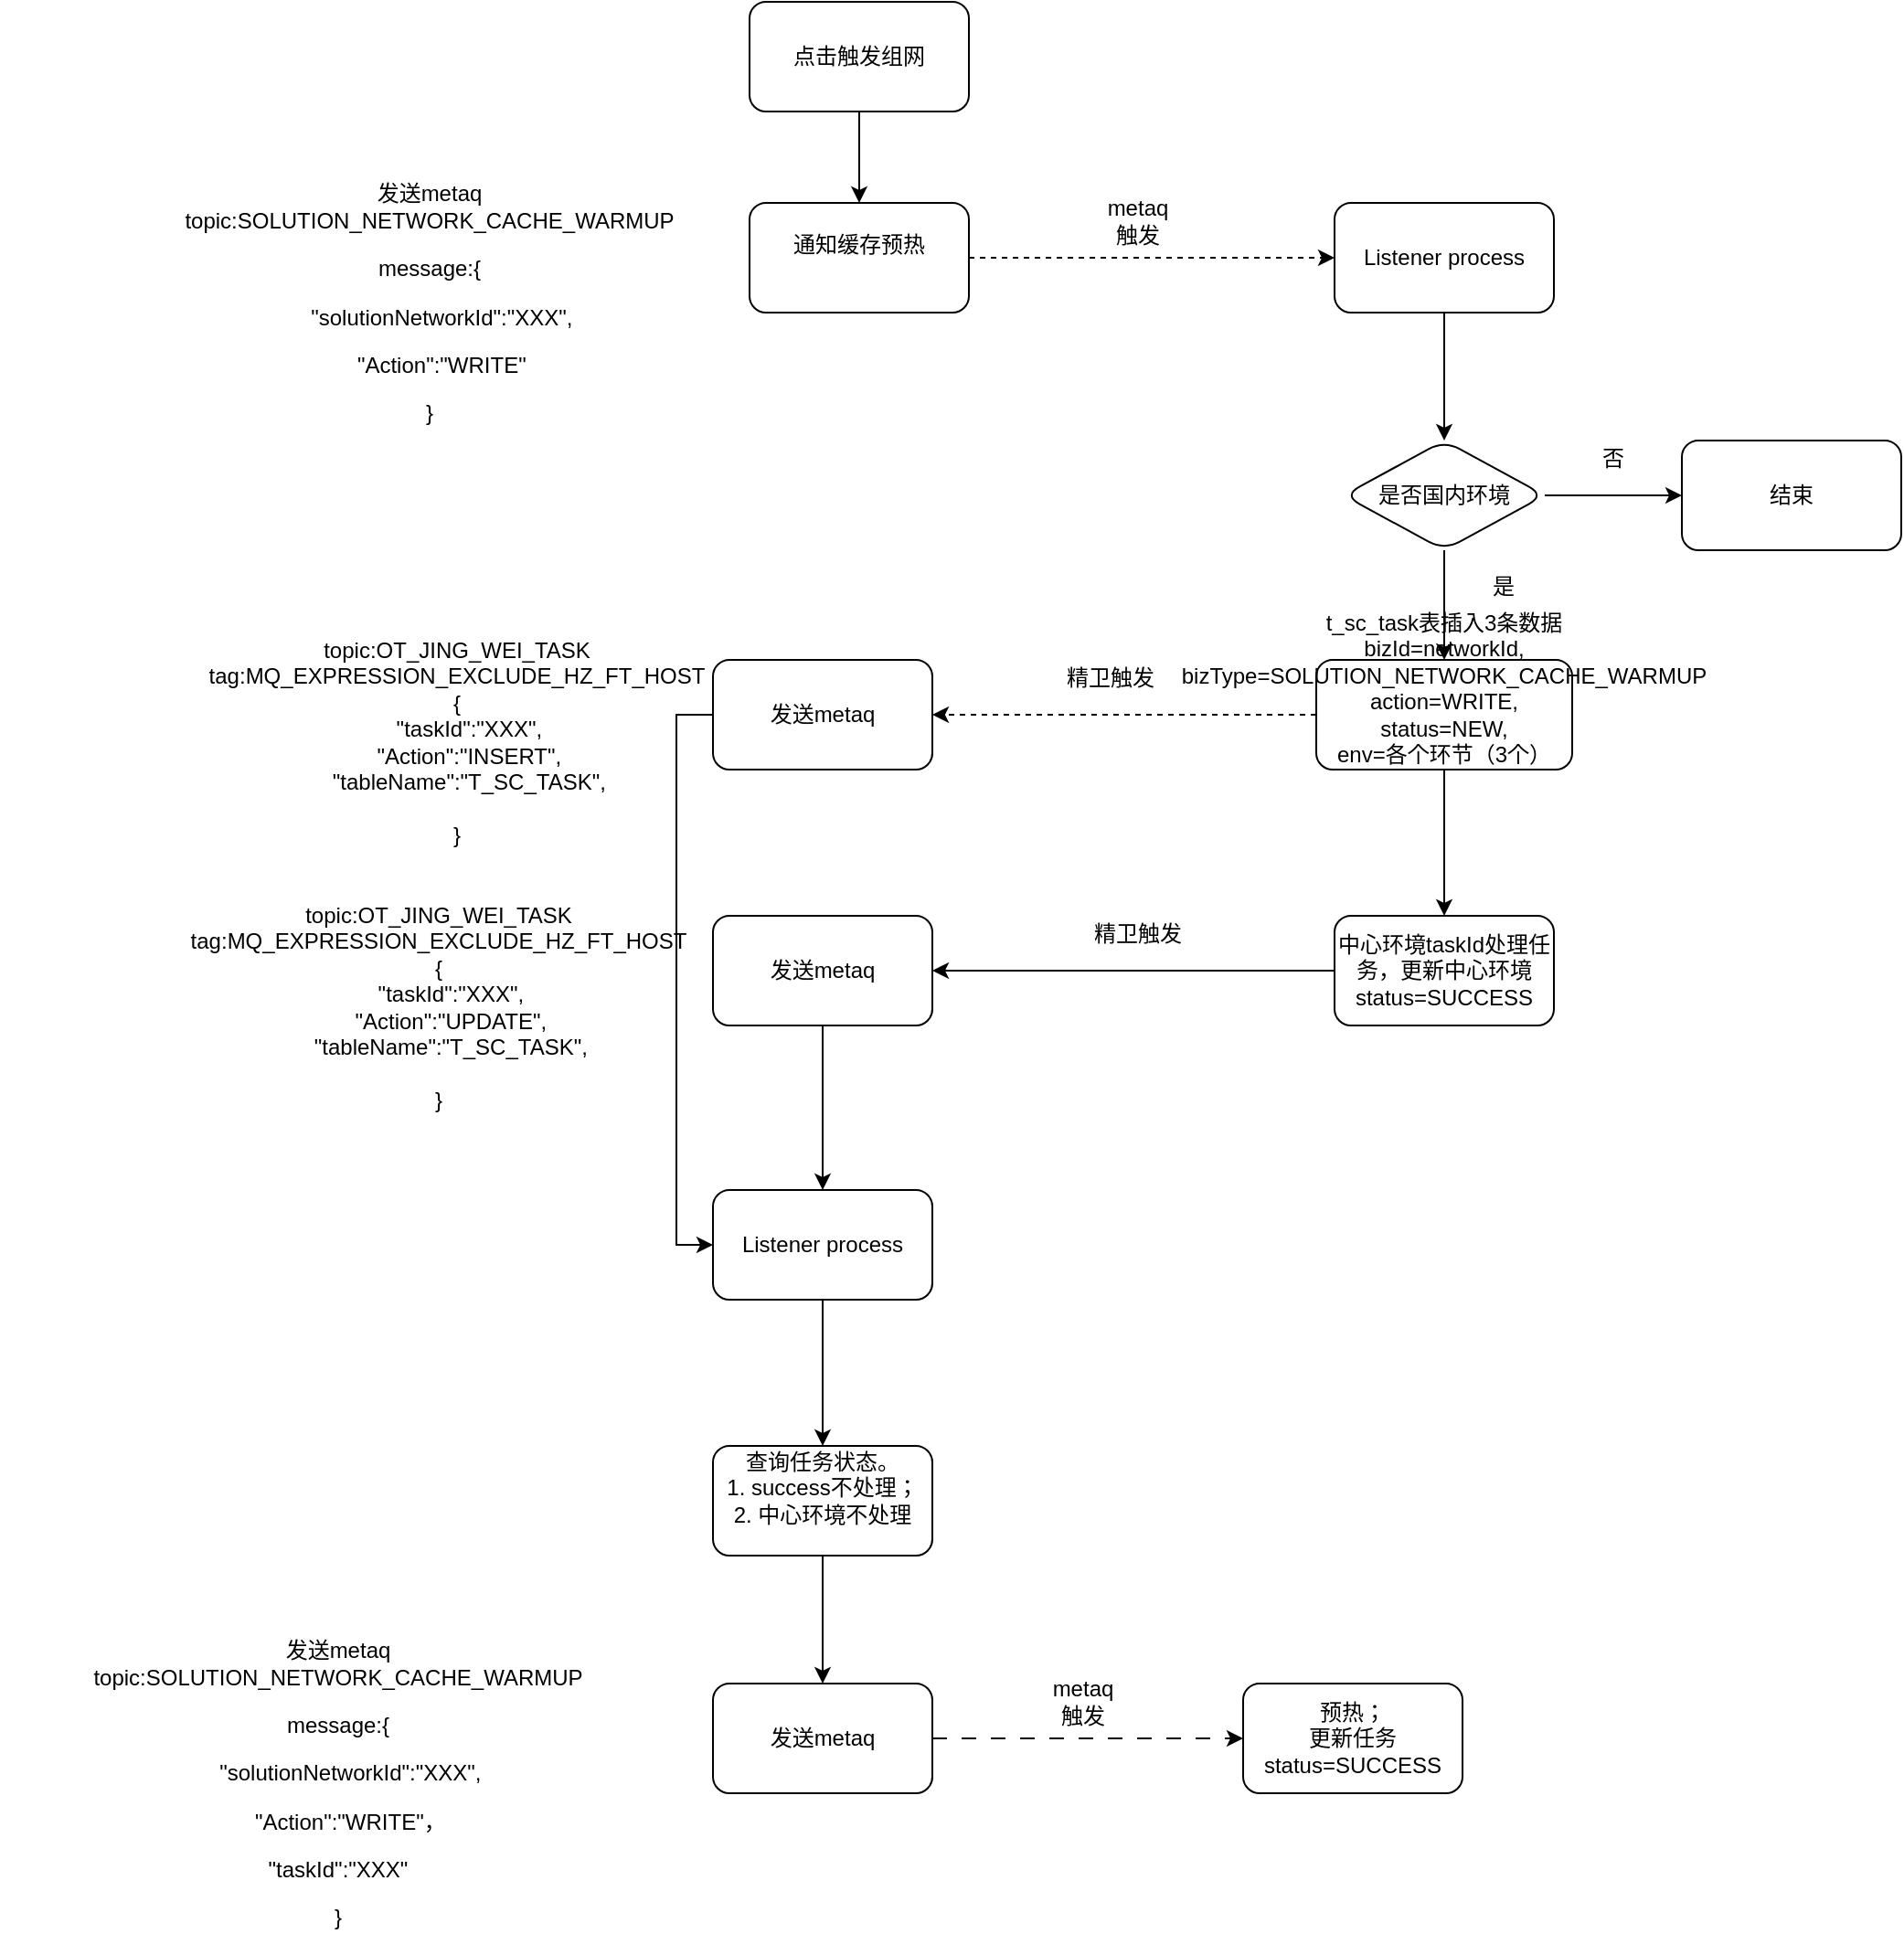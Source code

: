 <mxfile version="24.3.1" type="github">
  <diagram name="第 1 页" id="G-CQsra3cPjCaxEHZSTz">
    <mxGraphModel dx="2133" dy="701" grid="1" gridSize="10" guides="1" tooltips="1" connect="1" arrows="1" fold="1" page="1" pageScale="1" pageWidth="827" pageHeight="1169" math="0" shadow="0">
      <root>
        <mxCell id="0" />
        <mxCell id="1" parent="0" />
        <mxCell id="0cUZzgsIoBfnd9MZqFwn-6" style="edgeStyle=orthogonalEdgeStyle;rounded=0;orthogonalLoop=1;jettySize=auto;html=1;exitX=1;exitY=0.5;exitDx=0;exitDy=0;dashed=1;" edge="1" parent="1" source="0cUZzgsIoBfnd9MZqFwn-1" target="0cUZzgsIoBfnd9MZqFwn-5">
          <mxGeometry relative="1" as="geometry" />
        </mxCell>
        <mxCell id="0cUZzgsIoBfnd9MZqFwn-1" value="通知缓存预热&lt;div&gt;&lt;br&gt;&lt;/div&gt;" style="rounded=1;whiteSpace=wrap;html=1;fillColor=none;" vertex="1" parent="1">
          <mxGeometry x="180" y="160" width="120" height="60" as="geometry" />
        </mxCell>
        <mxCell id="0cUZzgsIoBfnd9MZqFwn-3" style="edgeStyle=orthogonalEdgeStyle;rounded=0;orthogonalLoop=1;jettySize=auto;html=1;exitX=0.5;exitY=1;exitDx=0;exitDy=0;entryX=0.5;entryY=0;entryDx=0;entryDy=0;" edge="1" parent="1" source="0cUZzgsIoBfnd9MZqFwn-2" target="0cUZzgsIoBfnd9MZqFwn-1">
          <mxGeometry relative="1" as="geometry" />
        </mxCell>
        <mxCell id="0cUZzgsIoBfnd9MZqFwn-2" value="点击触发组网" style="rounded=1;whiteSpace=wrap;html=1;fillColor=none;" vertex="1" parent="1">
          <mxGeometry x="180" y="50" width="120" height="60" as="geometry" />
        </mxCell>
        <mxCell id="0cUZzgsIoBfnd9MZqFwn-4" value="&lt;p&gt;发送metaq&lt;br&gt;topic:SOLUTION_NETWORK_CACHE_WARMUP&lt;/p&gt;&lt;p&gt;message:&lt;span style=&quot;background-color: initial;&quot;&gt;{&lt;/span&gt;&lt;/p&gt;&lt;p&gt;&amp;nbsp; &amp;nbsp; &quot;solutionNetworkId&quot;:&quot;XXX&quot;,&lt;/p&gt;&lt;p&gt;&amp;nbsp; &amp;nbsp; &quot;Action&quot;:&quot;WRITE&quot;&lt;/p&gt;&lt;p&gt;}&lt;/p&gt;" style="text;html=1;align=center;verticalAlign=middle;whiteSpace=wrap;rounded=0;" vertex="1" parent="1">
          <mxGeometry x="-180" y="140" width="370" height="150" as="geometry" />
        </mxCell>
        <mxCell id="0cUZzgsIoBfnd9MZqFwn-9" value="" style="edgeStyle=orthogonalEdgeStyle;rounded=0;orthogonalLoop=1;jettySize=auto;html=1;" edge="1" parent="1" source="0cUZzgsIoBfnd9MZqFwn-5" target="0cUZzgsIoBfnd9MZqFwn-8">
          <mxGeometry relative="1" as="geometry" />
        </mxCell>
        <mxCell id="0cUZzgsIoBfnd9MZqFwn-5" value="Listener process" style="rounded=1;whiteSpace=wrap;html=1;fillColor=none;" vertex="1" parent="1">
          <mxGeometry x="500" y="160" width="120" height="60" as="geometry" />
        </mxCell>
        <mxCell id="0cUZzgsIoBfnd9MZqFwn-7" value="否" style="text;html=1;align=center;verticalAlign=middle;whiteSpace=wrap;rounded=0;" vertex="1" parent="1">
          <mxGeometry x="630" y="290" width="45" height="20" as="geometry" />
        </mxCell>
        <mxCell id="0cUZzgsIoBfnd9MZqFwn-11" value="" style="edgeStyle=orthogonalEdgeStyle;rounded=0;orthogonalLoop=1;jettySize=auto;html=1;" edge="1" parent="1" source="0cUZzgsIoBfnd9MZqFwn-8" target="0cUZzgsIoBfnd9MZqFwn-10">
          <mxGeometry relative="1" as="geometry" />
        </mxCell>
        <mxCell id="0cUZzgsIoBfnd9MZqFwn-15" style="edgeStyle=orthogonalEdgeStyle;rounded=0;orthogonalLoop=1;jettySize=auto;html=1;exitX=0.5;exitY=1;exitDx=0;exitDy=0;entryX=0.5;entryY=0;entryDx=0;entryDy=0;" edge="1" parent="1" source="0cUZzgsIoBfnd9MZqFwn-8" target="0cUZzgsIoBfnd9MZqFwn-14">
          <mxGeometry relative="1" as="geometry" />
        </mxCell>
        <mxCell id="0cUZzgsIoBfnd9MZqFwn-8" value="是否国内环境" style="rhombus;whiteSpace=wrap;html=1;fillColor=none;rounded=1;" vertex="1" parent="1">
          <mxGeometry x="505" y="290" width="110" height="60" as="geometry" />
        </mxCell>
        <mxCell id="0cUZzgsIoBfnd9MZqFwn-10" value="结束" style="whiteSpace=wrap;html=1;fillColor=none;rounded=1;" vertex="1" parent="1">
          <mxGeometry x="690" y="290" width="120" height="60" as="geometry" />
        </mxCell>
        <mxCell id="0cUZzgsIoBfnd9MZqFwn-13" value="是" style="text;html=1;align=center;verticalAlign=middle;whiteSpace=wrap;rounded=0;" vertex="1" parent="1">
          <mxGeometry x="570" y="360" width="45" height="20" as="geometry" />
        </mxCell>
        <mxCell id="0cUZzgsIoBfnd9MZqFwn-17" value="" style="edgeStyle=orthogonalEdgeStyle;rounded=0;orthogonalLoop=1;jettySize=auto;html=1;" edge="1" parent="1" source="0cUZzgsIoBfnd9MZqFwn-14" target="0cUZzgsIoBfnd9MZqFwn-16">
          <mxGeometry relative="1" as="geometry" />
        </mxCell>
        <mxCell id="0cUZzgsIoBfnd9MZqFwn-20" style="edgeStyle=orthogonalEdgeStyle;rounded=0;orthogonalLoop=1;jettySize=auto;html=1;exitX=0;exitY=0.5;exitDx=0;exitDy=0;entryX=1;entryY=0.5;entryDx=0;entryDy=0;dashed=1;" edge="1" parent="1" source="0cUZzgsIoBfnd9MZqFwn-14" target="0cUZzgsIoBfnd9MZqFwn-18">
          <mxGeometry relative="1" as="geometry" />
        </mxCell>
        <mxCell id="0cUZzgsIoBfnd9MZqFwn-14" value="&lt;div&gt;t_sc_task表插入3条数据&lt;br&gt;&lt;/div&gt;&lt;div&gt;bizId=networkId,&lt;/div&gt;&lt;div&gt;bizType=SOLUTION_NETWORK_CACHE_WARMUP&lt;/div&gt;&lt;div&gt;action=WRITE,&lt;/div&gt;&lt;div&gt;status=NEW,&lt;/div&gt;&lt;div&gt;env=各个环节（3个）&lt;/div&gt;&lt;div&gt;&lt;br&gt;&lt;/div&gt;&lt;div&gt;&lt;br&gt;&lt;/div&gt;" style="rounded=1;whiteSpace=wrap;html=1;fillColor=none;" vertex="1" parent="1">
          <mxGeometry x="490" y="410" width="140" height="60" as="geometry" />
        </mxCell>
        <mxCell id="0cUZzgsIoBfnd9MZqFwn-23" style="edgeStyle=orthogonalEdgeStyle;rounded=0;orthogonalLoop=1;jettySize=auto;html=1;exitX=0;exitY=0.5;exitDx=0;exitDy=0;" edge="1" parent="1" source="0cUZzgsIoBfnd9MZqFwn-16" target="0cUZzgsIoBfnd9MZqFwn-22">
          <mxGeometry relative="1" as="geometry" />
        </mxCell>
        <mxCell id="0cUZzgsIoBfnd9MZqFwn-16" value="中心环境taskId处理任务，更新中心环境status=SUCCESS" style="whiteSpace=wrap;html=1;fillColor=none;rounded=1;" vertex="1" parent="1">
          <mxGeometry x="500" y="550" width="120" height="60" as="geometry" />
        </mxCell>
        <mxCell id="0cUZzgsIoBfnd9MZqFwn-29" style="edgeStyle=orthogonalEdgeStyle;rounded=0;orthogonalLoop=1;jettySize=auto;html=1;exitX=0;exitY=0.5;exitDx=0;exitDy=0;entryX=0;entryY=0.5;entryDx=0;entryDy=0;" edge="1" parent="1" source="0cUZzgsIoBfnd9MZqFwn-18" target="0cUZzgsIoBfnd9MZqFwn-27">
          <mxGeometry relative="1" as="geometry" />
        </mxCell>
        <mxCell id="0cUZzgsIoBfnd9MZqFwn-18" value="发送metaq" style="rounded=1;whiteSpace=wrap;html=1;fillColor=none;" vertex="1" parent="1">
          <mxGeometry x="160" y="410" width="120" height="60" as="geometry" />
        </mxCell>
        <mxCell id="0cUZzgsIoBfnd9MZqFwn-19" value="metaq 触发" style="text;html=1;align=center;verticalAlign=middle;whiteSpace=wrap;rounded=0;" vertex="1" parent="1">
          <mxGeometry x="370" y="160" width="45" height="20" as="geometry" />
        </mxCell>
        <mxCell id="0cUZzgsIoBfnd9MZqFwn-21" value="精卫触发" style="text;html=1;align=center;verticalAlign=middle;whiteSpace=wrap;rounded=0;" vertex="1" parent="1">
          <mxGeometry x="350" y="410" width="55" height="20" as="geometry" />
        </mxCell>
        <mxCell id="0cUZzgsIoBfnd9MZqFwn-30" style="edgeStyle=orthogonalEdgeStyle;rounded=0;orthogonalLoop=1;jettySize=auto;html=1;exitX=0.5;exitY=1;exitDx=0;exitDy=0;entryX=0.5;entryY=0;entryDx=0;entryDy=0;" edge="1" parent="1" source="0cUZzgsIoBfnd9MZqFwn-22" target="0cUZzgsIoBfnd9MZqFwn-27">
          <mxGeometry relative="1" as="geometry" />
        </mxCell>
        <mxCell id="0cUZzgsIoBfnd9MZqFwn-22" value="&lt;div&gt;发送metaq&lt;br&gt;&lt;/div&gt;" style="rounded=1;whiteSpace=wrap;html=1;fillColor=none;" vertex="1" parent="1">
          <mxGeometry x="160" y="550" width="120" height="60" as="geometry" />
        </mxCell>
        <mxCell id="0cUZzgsIoBfnd9MZqFwn-24" value="精卫触发" style="text;html=1;align=center;verticalAlign=middle;whiteSpace=wrap;rounded=0;" vertex="1" parent="1">
          <mxGeometry x="365" y="550" width="55" height="20" as="geometry" />
        </mxCell>
        <mxCell id="0cUZzgsIoBfnd9MZqFwn-25" value="&lt;div&gt;topic:OT_JING_WEI_TASK&lt;/div&gt;&lt;div&gt;tag:MQ_EXPRESSION_EXCLUDE_HZ_FT_HOST&lt;/div&gt;&lt;div&gt;{&lt;/div&gt;&lt;div&gt;&amp;nbsp; &amp;nbsp; &quot;taskId&quot;:&quot;XXX&quot;,&lt;/div&gt;&lt;div&gt;&amp;nbsp; &amp;nbsp; &quot;Action&quot;:&quot;INSERT&quot;,&lt;/div&gt;&lt;div&gt;&amp;nbsp; &amp;nbsp; &quot;tableName&quot;:&quot;T_SC_TASK&quot;,&lt;/div&gt;&lt;div&gt;&amp;nbsp; &amp;nbsp;&amp;nbsp;&lt;/div&gt;&lt;div&gt;}&lt;/div&gt;" style="text;html=1;align=center;verticalAlign=middle;whiteSpace=wrap;rounded=0;" vertex="1" parent="1">
          <mxGeometry x="-10" y="440" width="60" height="30" as="geometry" />
        </mxCell>
        <mxCell id="0cUZzgsIoBfnd9MZqFwn-26" value="&lt;div&gt;topic:OT_JING_WEI_TASK&lt;/div&gt;&lt;div&gt;tag:MQ_EXPRESSION_EXCLUDE_HZ_FT_HOST&lt;/div&gt;&lt;div&gt;{&lt;/div&gt;&lt;div&gt;&amp;nbsp; &amp;nbsp; &quot;taskId&quot;:&quot;XXX&quot;,&lt;/div&gt;&lt;div&gt;&amp;nbsp; &amp;nbsp; &quot;Action&quot;:&quot;UPDATE&quot;,&lt;/div&gt;&lt;div&gt;&amp;nbsp; &amp;nbsp; &quot;tableName&quot;:&quot;T_SC_TASK&quot;,&lt;/div&gt;&lt;div&gt;&amp;nbsp; &amp;nbsp;&amp;nbsp;&lt;/div&gt;&lt;div&gt;}&lt;/div&gt;" style="text;html=1;align=center;verticalAlign=middle;whiteSpace=wrap;rounded=0;" vertex="1" parent="1">
          <mxGeometry x="-20" y="585" width="60" height="30" as="geometry" />
        </mxCell>
        <mxCell id="0cUZzgsIoBfnd9MZqFwn-32" value="" style="edgeStyle=orthogonalEdgeStyle;rounded=0;orthogonalLoop=1;jettySize=auto;html=1;" edge="1" parent="1" source="0cUZzgsIoBfnd9MZqFwn-27" target="0cUZzgsIoBfnd9MZqFwn-31">
          <mxGeometry relative="1" as="geometry" />
        </mxCell>
        <mxCell id="0cUZzgsIoBfnd9MZqFwn-27" value="Listener process" style="rounded=1;whiteSpace=wrap;html=1;fillColor=none;" vertex="1" parent="1">
          <mxGeometry x="160" y="700" width="120" height="60" as="geometry" />
        </mxCell>
        <mxCell id="0cUZzgsIoBfnd9MZqFwn-33" style="edgeStyle=orthogonalEdgeStyle;rounded=0;orthogonalLoop=1;jettySize=auto;html=1;exitX=0.5;exitY=1;exitDx=0;exitDy=0;" edge="1" parent="1" source="0cUZzgsIoBfnd9MZqFwn-31">
          <mxGeometry relative="1" as="geometry">
            <mxPoint x="220" y="970" as="targetPoint" />
          </mxGeometry>
        </mxCell>
        <mxCell id="0cUZzgsIoBfnd9MZqFwn-31" value="查询任务状态。&lt;div&gt;1. success不处理；&lt;/div&gt;&lt;div&gt;2. 中心环境不处理&lt;br&gt;&lt;div&gt;&lt;br&gt;&lt;/div&gt;&lt;/div&gt;" style="whiteSpace=wrap;html=1;fillColor=none;rounded=1;" vertex="1" parent="1">
          <mxGeometry x="160" y="840" width="120" height="60" as="geometry" />
        </mxCell>
        <mxCell id="0cUZzgsIoBfnd9MZqFwn-37" style="edgeStyle=orthogonalEdgeStyle;rounded=0;orthogonalLoop=1;jettySize=auto;html=1;exitX=1;exitY=0.5;exitDx=0;exitDy=0;entryX=0;entryY=0.5;entryDx=0;entryDy=0;dashed=1;dashPattern=8 8;" edge="1" parent="1" source="0cUZzgsIoBfnd9MZqFwn-34" target="0cUZzgsIoBfnd9MZqFwn-36">
          <mxGeometry relative="1" as="geometry" />
        </mxCell>
        <mxCell id="0cUZzgsIoBfnd9MZqFwn-34" value="&lt;div&gt;&lt;div&gt;发送metaq&lt;br&gt;&lt;/div&gt;&lt;/div&gt;" style="whiteSpace=wrap;html=1;fillColor=none;rounded=1;" vertex="1" parent="1">
          <mxGeometry x="160" y="970" width="120" height="60" as="geometry" />
        </mxCell>
        <mxCell id="0cUZzgsIoBfnd9MZqFwn-35" value="&lt;p&gt;发送metaq&lt;br&gt;topic:SOLUTION_NETWORK_CACHE_WARMUP&lt;/p&gt;&lt;p&gt;message:&lt;span style=&quot;background-color: initial;&quot;&gt;{&lt;/span&gt;&lt;/p&gt;&lt;p&gt;&amp;nbsp; &amp;nbsp; &quot;solutionNetworkId&quot;:&quot;XXX&quot;,&lt;/p&gt;&lt;p&gt;&amp;nbsp; &amp;nbsp; &quot;Action&quot;:&quot;WRITE&quot;，&lt;/p&gt;&lt;p&gt;&quot;taskId&quot;:&quot;XXX&quot;&lt;/p&gt;&lt;p&gt;}&lt;/p&gt;" style="text;html=1;align=center;verticalAlign=middle;whiteSpace=wrap;rounded=0;" vertex="1" parent="1">
          <mxGeometry x="-230" y="950" width="370" height="150" as="geometry" />
        </mxCell>
        <mxCell id="0cUZzgsIoBfnd9MZqFwn-36" value="预热；&lt;div&gt;更新任务status=SUCCESS&lt;/div&gt;" style="whiteSpace=wrap;html=1;fillColor=none;rounded=1;" vertex="1" parent="1">
          <mxGeometry x="450" y="970" width="120" height="60" as="geometry" />
        </mxCell>
        <mxCell id="0cUZzgsIoBfnd9MZqFwn-38" value="metaq 触发" style="text;html=1;align=center;verticalAlign=middle;whiteSpace=wrap;rounded=0;" vertex="1" parent="1">
          <mxGeometry x="340" y="970" width="45" height="20" as="geometry" />
        </mxCell>
      </root>
    </mxGraphModel>
  </diagram>
</mxfile>
